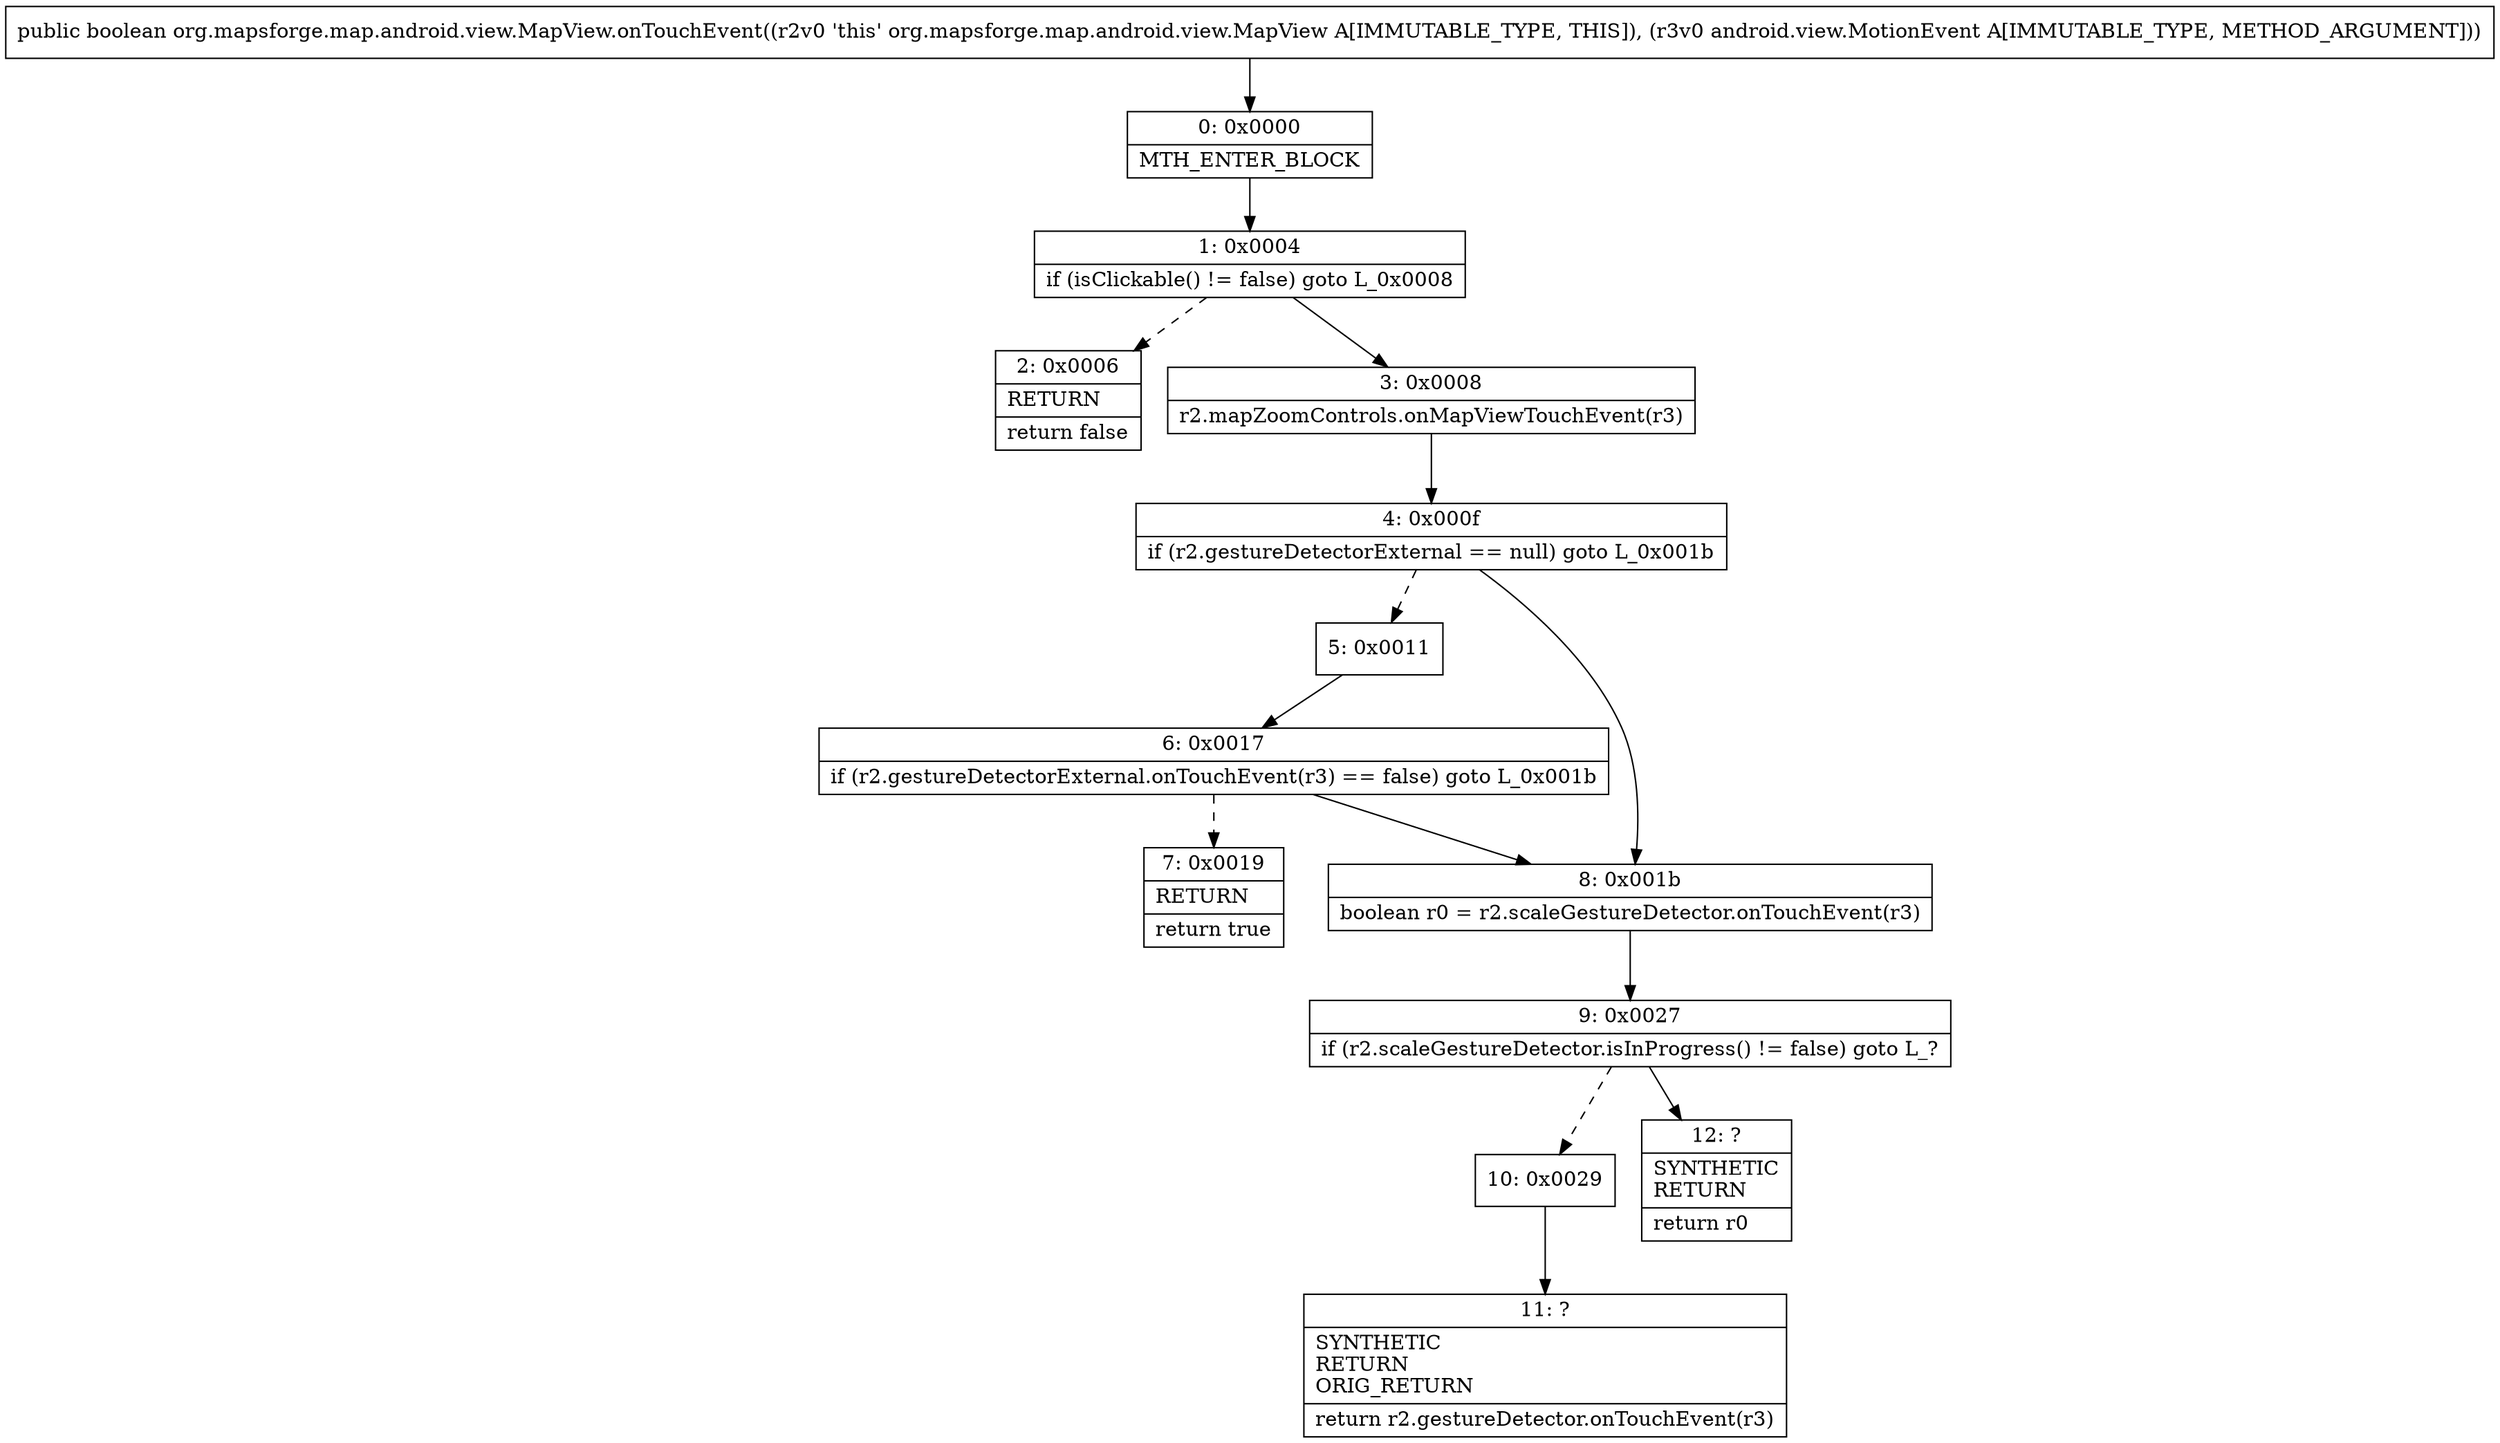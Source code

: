 digraph "CFG fororg.mapsforge.map.android.view.MapView.onTouchEvent(Landroid\/view\/MotionEvent;)Z" {
Node_0 [shape=record,label="{0\:\ 0x0000|MTH_ENTER_BLOCK\l}"];
Node_1 [shape=record,label="{1\:\ 0x0004|if (isClickable() != false) goto L_0x0008\l}"];
Node_2 [shape=record,label="{2\:\ 0x0006|RETURN\l|return false\l}"];
Node_3 [shape=record,label="{3\:\ 0x0008|r2.mapZoomControls.onMapViewTouchEvent(r3)\l}"];
Node_4 [shape=record,label="{4\:\ 0x000f|if (r2.gestureDetectorExternal == null) goto L_0x001b\l}"];
Node_5 [shape=record,label="{5\:\ 0x0011}"];
Node_6 [shape=record,label="{6\:\ 0x0017|if (r2.gestureDetectorExternal.onTouchEvent(r3) == false) goto L_0x001b\l}"];
Node_7 [shape=record,label="{7\:\ 0x0019|RETURN\l|return true\l}"];
Node_8 [shape=record,label="{8\:\ 0x001b|boolean r0 = r2.scaleGestureDetector.onTouchEvent(r3)\l}"];
Node_9 [shape=record,label="{9\:\ 0x0027|if (r2.scaleGestureDetector.isInProgress() != false) goto L_?\l}"];
Node_10 [shape=record,label="{10\:\ 0x0029}"];
Node_11 [shape=record,label="{11\:\ ?|SYNTHETIC\lRETURN\lORIG_RETURN\l|return r2.gestureDetector.onTouchEvent(r3)\l}"];
Node_12 [shape=record,label="{12\:\ ?|SYNTHETIC\lRETURN\l|return r0\l}"];
MethodNode[shape=record,label="{public boolean org.mapsforge.map.android.view.MapView.onTouchEvent((r2v0 'this' org.mapsforge.map.android.view.MapView A[IMMUTABLE_TYPE, THIS]), (r3v0 android.view.MotionEvent A[IMMUTABLE_TYPE, METHOD_ARGUMENT])) }"];
MethodNode -> Node_0;
Node_0 -> Node_1;
Node_1 -> Node_2[style=dashed];
Node_1 -> Node_3;
Node_3 -> Node_4;
Node_4 -> Node_5[style=dashed];
Node_4 -> Node_8;
Node_5 -> Node_6;
Node_6 -> Node_7[style=dashed];
Node_6 -> Node_8;
Node_8 -> Node_9;
Node_9 -> Node_10[style=dashed];
Node_9 -> Node_12;
Node_10 -> Node_11;
}

